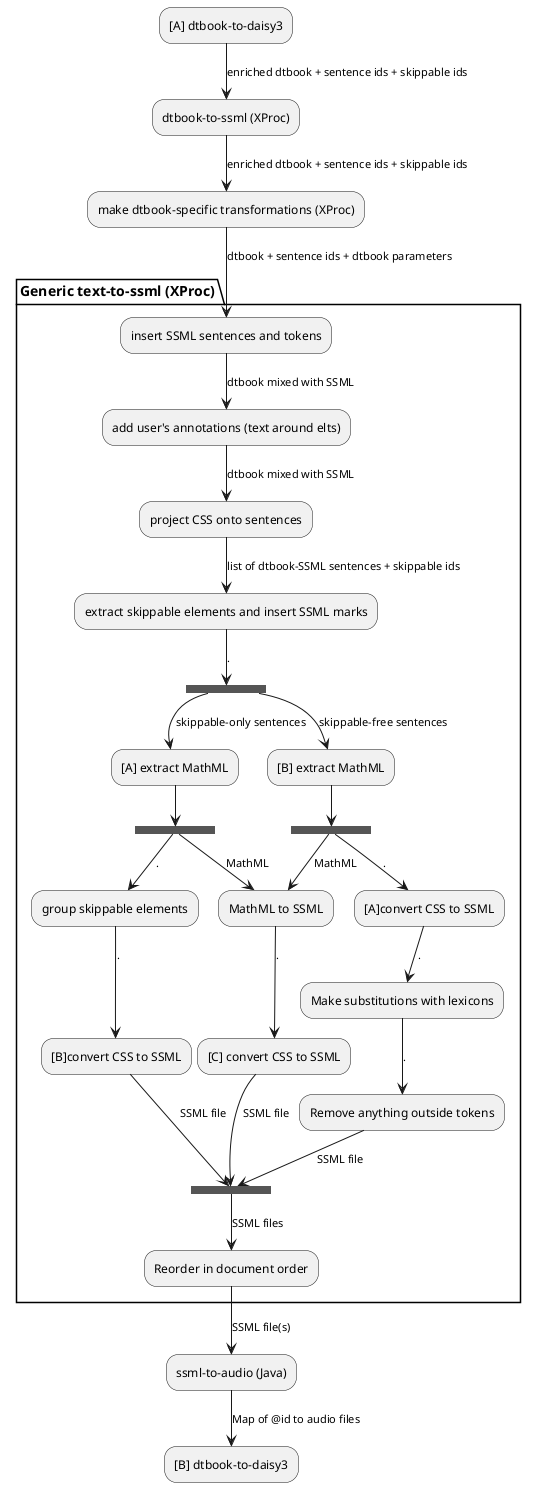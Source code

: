@startuml

"[A] dtbook-to-daisy3" -->[enriched dtbook + sentence ids + skippable ids] "dtbook-to-ssml (XProc)"
-->[enriched dtbook + sentence ids + skippable ids] "make dtbook-specific transformations (XProc)"

partition "Generic text-to-ssml (XProc)" {

-->[dtbook + sentence ids + dtbook parameters] "insert SSML sentences and tokens"
-->[dtbook mixed with SSML] "add user's annotations (text around elts)"
-->[dtbook mixed with SSML] "project CSS onto sentences"
-->[list of dtbook-SSML sentences + skippable ids] "extract skippable elements and insert SSML marks"
-->[.] ===B1===

===B1=== -->[skippable-only sentences] "[A] extract MathML"
--> ===B3===

===B3=== -->[.] "group skippable elements"
-->[.] "[B]convert CSS to SSML"
-->[SSML file] ==B2==

===B1=== -->[skippable-free sentences] "[B] extract MathML"
--> ===B4===

===B4=== -->[.] "[A]convert CSS to SSML"
-->[.] "Make substitutions with lexicons"
-->[.] "Remove anything outside tokens"
-->[SSML file] ===B2===

===B4=== -->[MathML] "MathML to SSML"
===B3=== -->[MathML] "MathML to SSML"
-->[.] "[C] convert CSS to SSML"
-->[SSML file] ===B2===

===B2=== -->[SSML files] "Reorder in document order"

}

-->[SSML file(s)] "ssml-to-audio (Java)"
-->[Map of @id to audio files] "[B] dtbook-to-daisy3"

@enduml